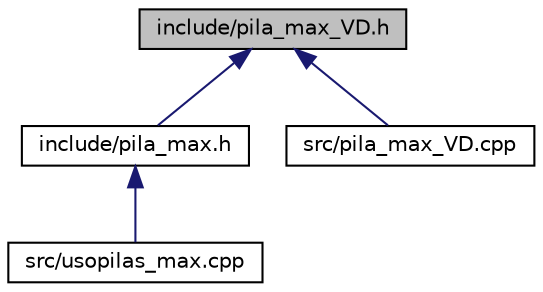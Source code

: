 digraph "include/pila_max_VD.h"
{
  edge [fontname="Helvetica",fontsize="10",labelfontname="Helvetica",labelfontsize="10"];
  node [fontname="Helvetica",fontsize="10",shape=record];
  Node4 [label="include/pila_max_VD.h",height=0.2,width=0.4,color="black", fillcolor="grey75", style="filled", fontcolor="black"];
  Node4 -> Node5 [dir="back",color="midnightblue",fontsize="10",style="solid",fontname="Helvetica"];
  Node5 [label="include/pila_max.h",height=0.2,width=0.4,color="black", fillcolor="white", style="filled",URL="$pila__max_8h_source.html"];
  Node5 -> Node6 [dir="back",color="midnightblue",fontsize="10",style="solid",fontname="Helvetica"];
  Node6 [label="src/usopilas_max.cpp",height=0.2,width=0.4,color="black", fillcolor="white", style="filled",URL="$usopilas__max_8cpp_source.html"];
  Node4 -> Node7 [dir="back",color="midnightblue",fontsize="10",style="solid",fontname="Helvetica"];
  Node7 [label="src/pila_max_VD.cpp",height=0.2,width=0.4,color="black", fillcolor="white", style="filled",URL="$pila__max__VD_8cpp_source.html"];
}
